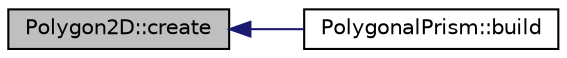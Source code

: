 digraph "Polygon2D::create"
{
  edge [fontname="Helvetica",fontsize="10",labelfontname="Helvetica",labelfontsize="10"];
  node [fontname="Helvetica",fontsize="10",shape=record];
  rankdir="LR";
  Node4 [label="Polygon2D::create",height=0.2,width=0.4,color="black", fillcolor="grey75", style="filled", fontcolor="black"];
  Node4 -> Node5 [dir="back",color="midnightblue",fontsize="10",style="solid",fontname="Helvetica"];
  Node5 [label="PolygonalPrism::build",height=0.2,width=0.4,color="black", fillcolor="white", style="filled",URL="$classPolygonalPrism.html#a3915dd262cd305a5212b01dcb6494d04",tooltip="Build the piece. "];
}
